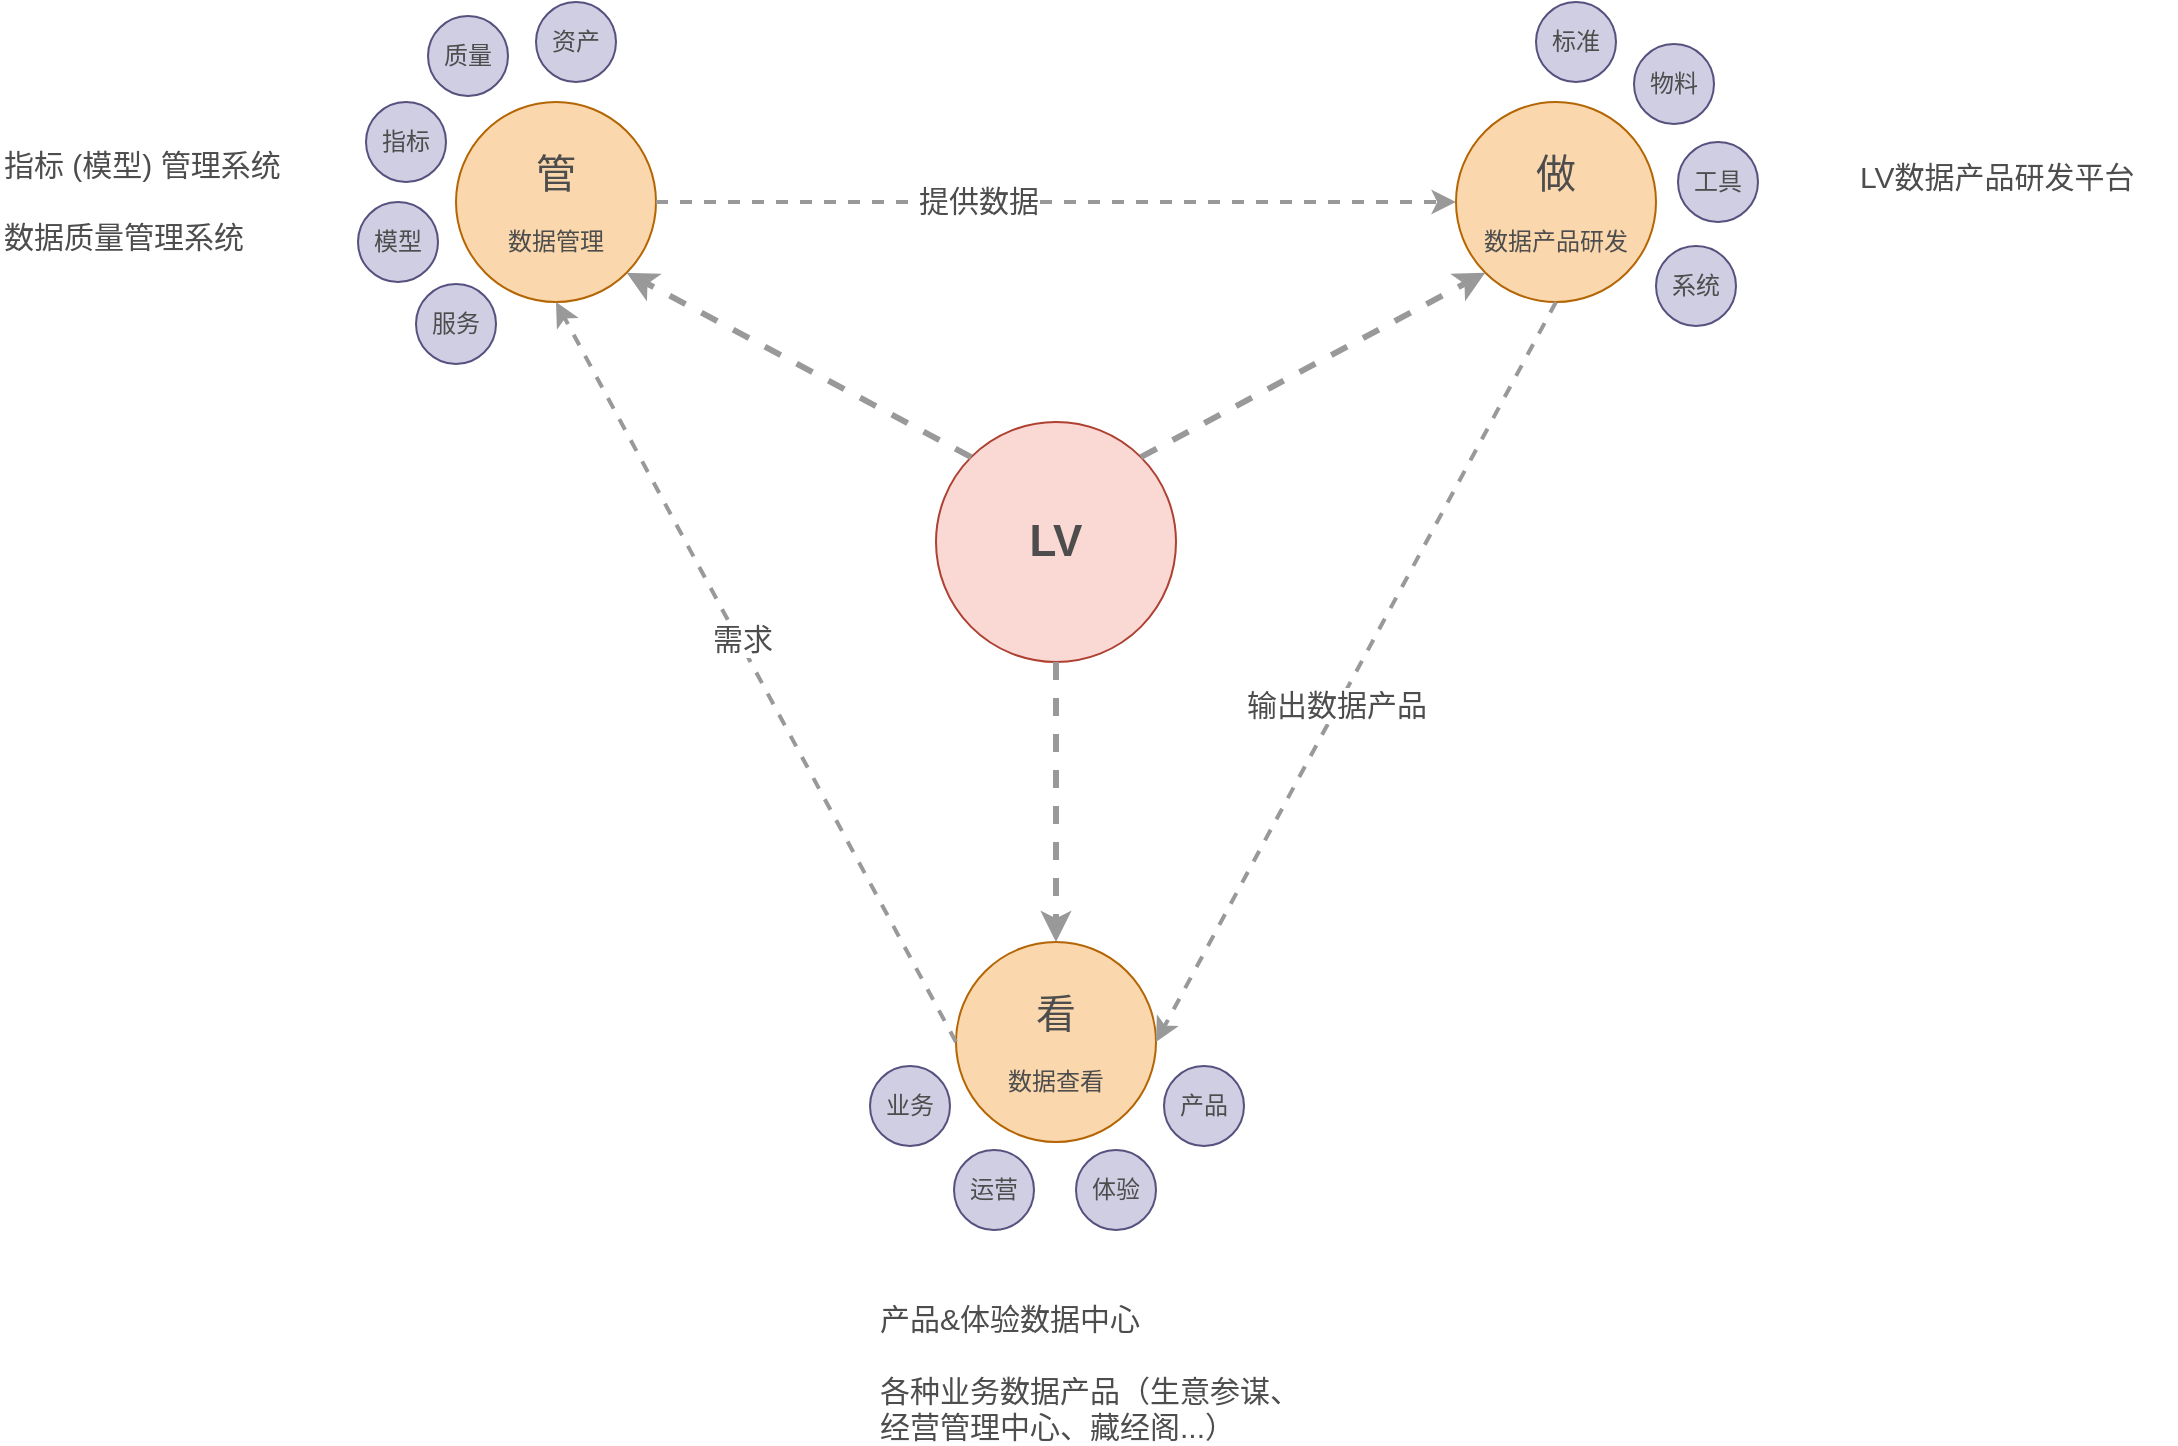 <mxfile version="11.3.0" type="github" pages="1"><diagram id="6Y_5zZXPlKeSTR1Y4B0a" name="Page-1"><mxGraphModel dx="2101" dy="705" grid="1" gridSize="10" guides="1" tooltips="1" connect="1" arrows="1" fold="1" page="1" pageScale="1" pageWidth="850" pageHeight="1100" math="0" shadow="0"><root><mxCell id="0"/><mxCell id="1" parent="0"/><mxCell id="L8mCIy-FPG23N-ed7qui-1" value="LV" style="ellipse;whiteSpace=wrap;html=1;aspect=fixed;fontSize=22;fontStyle=1;fillColor=#fad9d5;strokeColor=#ae4132;fontColor=#4D4D4D;" parent="1" vertex="1"><mxGeometry x="420" y="280" width="120" height="120" as="geometry"/></mxCell><mxCell id="L8mCIy-FPG23N-ed7qui-2" value="&lt;font style=&quot;font-size: 20px&quot;&gt;管&lt;/font&gt;&lt;br&gt;&lt;br&gt;数据管理" style="ellipse;whiteSpace=wrap;html=1;aspect=fixed;fillColor=#fad7ac;strokeColor=#b46504;fontColor=#4D4D4D;" parent="1" vertex="1"><mxGeometry x="180" y="120" width="100" height="100" as="geometry"/></mxCell><mxCell id="L8mCIy-FPG23N-ed7qui-3" value="&lt;font style=&quot;font-size: 20px&quot;&gt;做&lt;/font&gt;&lt;br&gt;&lt;br&gt;数据产品研发" style="ellipse;whiteSpace=wrap;html=1;aspect=fixed;fillColor=#fad7ac;strokeColor=#b46504;fontColor=#4D4D4D;" parent="1" vertex="1"><mxGeometry x="680" y="120" width="100" height="100" as="geometry"/></mxCell><mxCell id="L8mCIy-FPG23N-ed7qui-4" value="&lt;span style=&quot;font-size: 20px&quot;&gt;看&lt;/span&gt;&lt;br&gt;&lt;br&gt;数据查看" style="ellipse;whiteSpace=wrap;html=1;aspect=fixed;fillColor=#fad7ac;strokeColor=#b46504;fontColor=#4D4D4D;" parent="1" vertex="1"><mxGeometry x="430" y="540" width="100" height="100" as="geometry"/></mxCell><mxCell id="cvBuCJF_IbzWZMILVmb4-4" value="" style="endArrow=classic;html=1;fontSize=22;fontColor=#4D4D4D;entryX=1;entryY=1;entryDx=0;entryDy=0;strokeWidth=3;strokeColor=#999999;dashed=1;exitX=0;exitY=0;exitDx=0;exitDy=0;" edge="1" parent="1" source="L8mCIy-FPG23N-ed7qui-1" target="L8mCIy-FPG23N-ed7qui-2"><mxGeometry width="50" height="50" relative="1" as="geometry"><mxPoint x="431" y="320" as="sourcePoint"/><mxPoint x="300" y="640" as="targetPoint"/></mxGeometry></mxCell><mxCell id="cvBuCJF_IbzWZMILVmb4-5" value="" style="endArrow=classic;html=1;fontSize=22;fontColor=#4D4D4D;entryX=0;entryY=1;entryDx=0;entryDy=0;exitX=1;exitY=0;exitDx=0;exitDy=0;strokeWidth=3;strokeColor=#999999;dashed=1;" edge="1" parent="1" source="L8mCIy-FPG23N-ed7qui-1" target="L8mCIy-FPG23N-ed7qui-3"><mxGeometry width="50" height="50" relative="1" as="geometry"><mxPoint x="250" y="690" as="sourcePoint"/><mxPoint x="300" y="640" as="targetPoint"/></mxGeometry></mxCell><mxCell id="cvBuCJF_IbzWZMILVmb4-6" value="" style="endArrow=classic;html=1;fontSize=22;fontColor=#4D4D4D;entryX=0.5;entryY=0;entryDx=0;entryDy=0;exitX=0.5;exitY=1;exitDx=0;exitDy=0;strokeWidth=3;strokeColor=#999999;dashed=1;" edge="1" parent="1" source="L8mCIy-FPG23N-ed7qui-1" target="L8mCIy-FPG23N-ed7qui-4"><mxGeometry width="50" height="50" relative="1" as="geometry"><mxPoint x="250" y="690" as="sourcePoint"/><mxPoint x="300" y="640" as="targetPoint"/></mxGeometry></mxCell><mxCell id="cvBuCJF_IbzWZMILVmb4-11" value="资产" style="ellipse;whiteSpace=wrap;html=1;aspect=fixed;fontSize=12;align=center;fillColor=#d0cee2;strokeColor=#56517e;fontColor=#4D4D4D;" vertex="1" parent="1"><mxGeometry x="220" y="70" width="40" height="40" as="geometry"/></mxCell><mxCell id="cvBuCJF_IbzWZMILVmb4-13" value="质量" style="ellipse;whiteSpace=wrap;html=1;aspect=fixed;fontSize=12;align=center;fillColor=#d0cee2;strokeColor=#56517e;fontColor=#4D4D4D;" vertex="1" parent="1"><mxGeometry x="166" y="77" width="40" height="40" as="geometry"/></mxCell><mxCell id="cvBuCJF_IbzWZMILVmb4-14" value="指标" style="ellipse;whiteSpace=wrap;html=1;aspect=fixed;fontSize=12;align=center;fillColor=#d0cee2;strokeColor=#56517e;fontColor=#4D4D4D;" vertex="1" parent="1"><mxGeometry x="135" y="120" width="40" height="40" as="geometry"/></mxCell><mxCell id="cvBuCJF_IbzWZMILVmb4-15" value="模型" style="ellipse;whiteSpace=wrap;html=1;aspect=fixed;fontSize=12;align=center;fillColor=#d0cee2;strokeColor=#56517e;fontColor=#4D4D4D;" vertex="1" parent="1"><mxGeometry x="131" y="170" width="40" height="40" as="geometry"/></mxCell><mxCell id="cvBuCJF_IbzWZMILVmb4-17" value="服务" style="ellipse;whiteSpace=wrap;html=1;aspect=fixed;fontSize=12;align=center;fillColor=#d0cee2;strokeColor=#56517e;fontColor=#4D4D4D;" vertex="1" parent="1"><mxGeometry x="160" y="211" width="40" height="40" as="geometry"/></mxCell><mxCell id="cvBuCJF_IbzWZMILVmb4-18" value="标准" style="ellipse;whiteSpace=wrap;html=1;aspect=fixed;fontSize=12;align=center;fillColor=#d0cee2;strokeColor=#56517e;fontColor=#4D4D4D;" vertex="1" parent="1"><mxGeometry x="720" y="70" width="40" height="40" as="geometry"/></mxCell><mxCell id="cvBuCJF_IbzWZMILVmb4-19" value="物料" style="ellipse;whiteSpace=wrap;html=1;aspect=fixed;fontSize=12;align=center;fillColor=#d0cee2;strokeColor=#56517e;fontColor=#4D4D4D;" vertex="1" parent="1"><mxGeometry x="769" y="91" width="40" height="40" as="geometry"/></mxCell><mxCell id="cvBuCJF_IbzWZMILVmb4-20" value="工具" style="ellipse;whiteSpace=wrap;html=1;aspect=fixed;fontSize=12;align=center;fillColor=#d0cee2;strokeColor=#56517e;fontColor=#4D4D4D;" vertex="1" parent="1"><mxGeometry x="791" y="140" width="40" height="40" as="geometry"/></mxCell><mxCell id="cvBuCJF_IbzWZMILVmb4-21" value="系统" style="ellipse;whiteSpace=wrap;html=1;aspect=fixed;fontSize=12;align=center;fillColor=#d0cee2;strokeColor=#56517e;fontColor=#4D4D4D;" vertex="1" parent="1"><mxGeometry x="780" y="192" width="40" height="40" as="geometry"/></mxCell><mxCell id="cvBuCJF_IbzWZMILVmb4-22" value="业务" style="ellipse;whiteSpace=wrap;html=1;aspect=fixed;fontSize=12;align=center;fillColor=#d0cee2;strokeColor=#56517e;fontColor=#4D4D4D;" vertex="1" parent="1"><mxGeometry x="387" y="602" width="40" height="40" as="geometry"/></mxCell><mxCell id="cvBuCJF_IbzWZMILVmb4-24" value="体验" style="ellipse;whiteSpace=wrap;html=1;aspect=fixed;fontSize=12;align=center;fillColor=#d0cee2;strokeColor=#56517e;fontColor=#4D4D4D;" vertex="1" parent="1"><mxGeometry x="490" y="644" width="40" height="40" as="geometry"/></mxCell><mxCell id="cvBuCJF_IbzWZMILVmb4-25" value="产品" style="ellipse;whiteSpace=wrap;html=1;aspect=fixed;fontSize=12;align=center;fillColor=#d0cee2;strokeColor=#56517e;fontColor=#4D4D4D;" vertex="1" parent="1"><mxGeometry x="534" y="602" width="40" height="40" as="geometry"/></mxCell><mxCell id="cvBuCJF_IbzWZMILVmb4-26" value="运营" style="ellipse;whiteSpace=wrap;html=1;aspect=fixed;fontSize=12;align=center;fillColor=#d0cee2;strokeColor=#56517e;fontColor=#4D4D4D;" vertex="1" parent="1"><mxGeometry x="429" y="644" width="40" height="40" as="geometry"/></mxCell><mxCell id="cvBuCJF_IbzWZMILVmb4-27" value="指标 (模型) 管理系统&lt;br style=&quot;font-size: 15px;&quot;&gt;&lt;br style=&quot;font-size: 15px;&quot;&gt;数据质量管理系统" style="text;html=1;strokeColor=none;fillColor=none;align=left;verticalAlign=middle;whiteSpace=wrap;rounded=0;fontSize=15;fontColor=#4D4D4D;" vertex="1" parent="1"><mxGeometry x="-48" y="134" width="160" height="70" as="geometry"/></mxCell><mxCell id="cvBuCJF_IbzWZMILVmb4-29" value="LV数据产品研发平台" style="text;html=1;strokeColor=none;fillColor=none;align=left;verticalAlign=middle;whiteSpace=wrap;rounded=0;fontSize=15;fontColor=#4D4D4D;" vertex="1" parent="1"><mxGeometry x="880" y="141" width="160" height="31" as="geometry"/></mxCell><mxCell id="cvBuCJF_IbzWZMILVmb4-30" value="产品&amp;amp;体验数据中心&lt;br&gt;&lt;br&gt;各种业务数据产品（生意参谋、经营管理中心、藏经阁...）" style="text;html=1;strokeColor=none;fillColor=none;align=left;verticalAlign=middle;whiteSpace=wrap;rounded=0;fontSize=15;fontColor=#4D4D4D;" vertex="1" parent="1"><mxGeometry x="390" y="720" width="220" height="70" as="geometry"/></mxCell><mxCell id="cvBuCJF_IbzWZMILVmb4-31" value="" style="endArrow=classic;html=1;dashed=1;strokeColor=#999999;strokeWidth=2;fontSize=15;fontColor=#4D4D4D;entryX=0;entryY=0.5;entryDx=0;entryDy=0;exitX=1;exitY=0.5;exitDx=0;exitDy=0;" edge="1" parent="1" source="L8mCIy-FPG23N-ed7qui-2" target="L8mCIy-FPG23N-ed7qui-3"><mxGeometry width="50" height="50" relative="1" as="geometry"><mxPoint x="130" y="750" as="sourcePoint"/><mxPoint x="180" y="700" as="targetPoint"/></mxGeometry></mxCell><mxCell id="cvBuCJF_IbzWZMILVmb4-35" value="提供数据" style="text;html=1;resizable=0;points=[];align=center;verticalAlign=middle;labelBackgroundColor=#ffffff;fontSize=15;fontColor=#4D4D4D;" vertex="1" connectable="0" parent="cvBuCJF_IbzWZMILVmb4-31"><mxGeometry x="-0.198" y="1" relative="1" as="geometry"><mxPoint as="offset"/></mxGeometry></mxCell><mxCell id="cvBuCJF_IbzWZMILVmb4-33" value="" style="endArrow=classic;html=1;dashed=1;strokeColor=#999999;strokeWidth=2;fontSize=15;fontColor=#4D4D4D;entryX=1;entryY=0.5;entryDx=0;entryDy=0;exitX=0.5;exitY=1;exitDx=0;exitDy=0;" edge="1" parent="1" source="L8mCIy-FPG23N-ed7qui-3" target="L8mCIy-FPG23N-ed7qui-4"><mxGeometry width="50" height="50" relative="1" as="geometry"><mxPoint x="328" y="180" as="sourcePoint"/><mxPoint x="650" y="179" as="targetPoint"/></mxGeometry></mxCell><mxCell id="cvBuCJF_IbzWZMILVmb4-36" value="输出数据产品" style="text;html=1;resizable=0;points=[];align=center;verticalAlign=middle;labelBackgroundColor=#ffffff;fontSize=15;fontColor=#4D4D4D;" vertex="1" connectable="0" parent="cvBuCJF_IbzWZMILVmb4-33"><mxGeometry x="0.089" y="-2" relative="1" as="geometry"><mxPoint as="offset"/></mxGeometry></mxCell><mxCell id="cvBuCJF_IbzWZMILVmb4-37" value="" style="endArrow=classic;html=1;dashed=1;strokeColor=#999999;strokeWidth=2;fontSize=15;fontColor=#4D4D4D;entryX=0.5;entryY=1;entryDx=0;entryDy=0;exitX=0;exitY=0.5;exitDx=0;exitDy=0;" edge="1" parent="1" source="L8mCIy-FPG23N-ed7qui-4" target="L8mCIy-FPG23N-ed7qui-2"><mxGeometry width="50" height="50" relative="1" as="geometry"><mxPoint x="740" y="230" as="sourcePoint"/><mxPoint x="540" y="600" as="targetPoint"/></mxGeometry></mxCell><mxCell id="cvBuCJF_IbzWZMILVmb4-38" value="需求" style="text;html=1;resizable=0;points=[];align=center;verticalAlign=middle;labelBackgroundColor=#ffffff;fontSize=15;fontColor=#4D4D4D;" vertex="1" connectable="0" parent="cvBuCJF_IbzWZMILVmb4-37"><mxGeometry x="0.089" y="-2" relative="1" as="geometry"><mxPoint as="offset"/></mxGeometry></mxCell></root></mxGraphModel></diagram></mxfile>